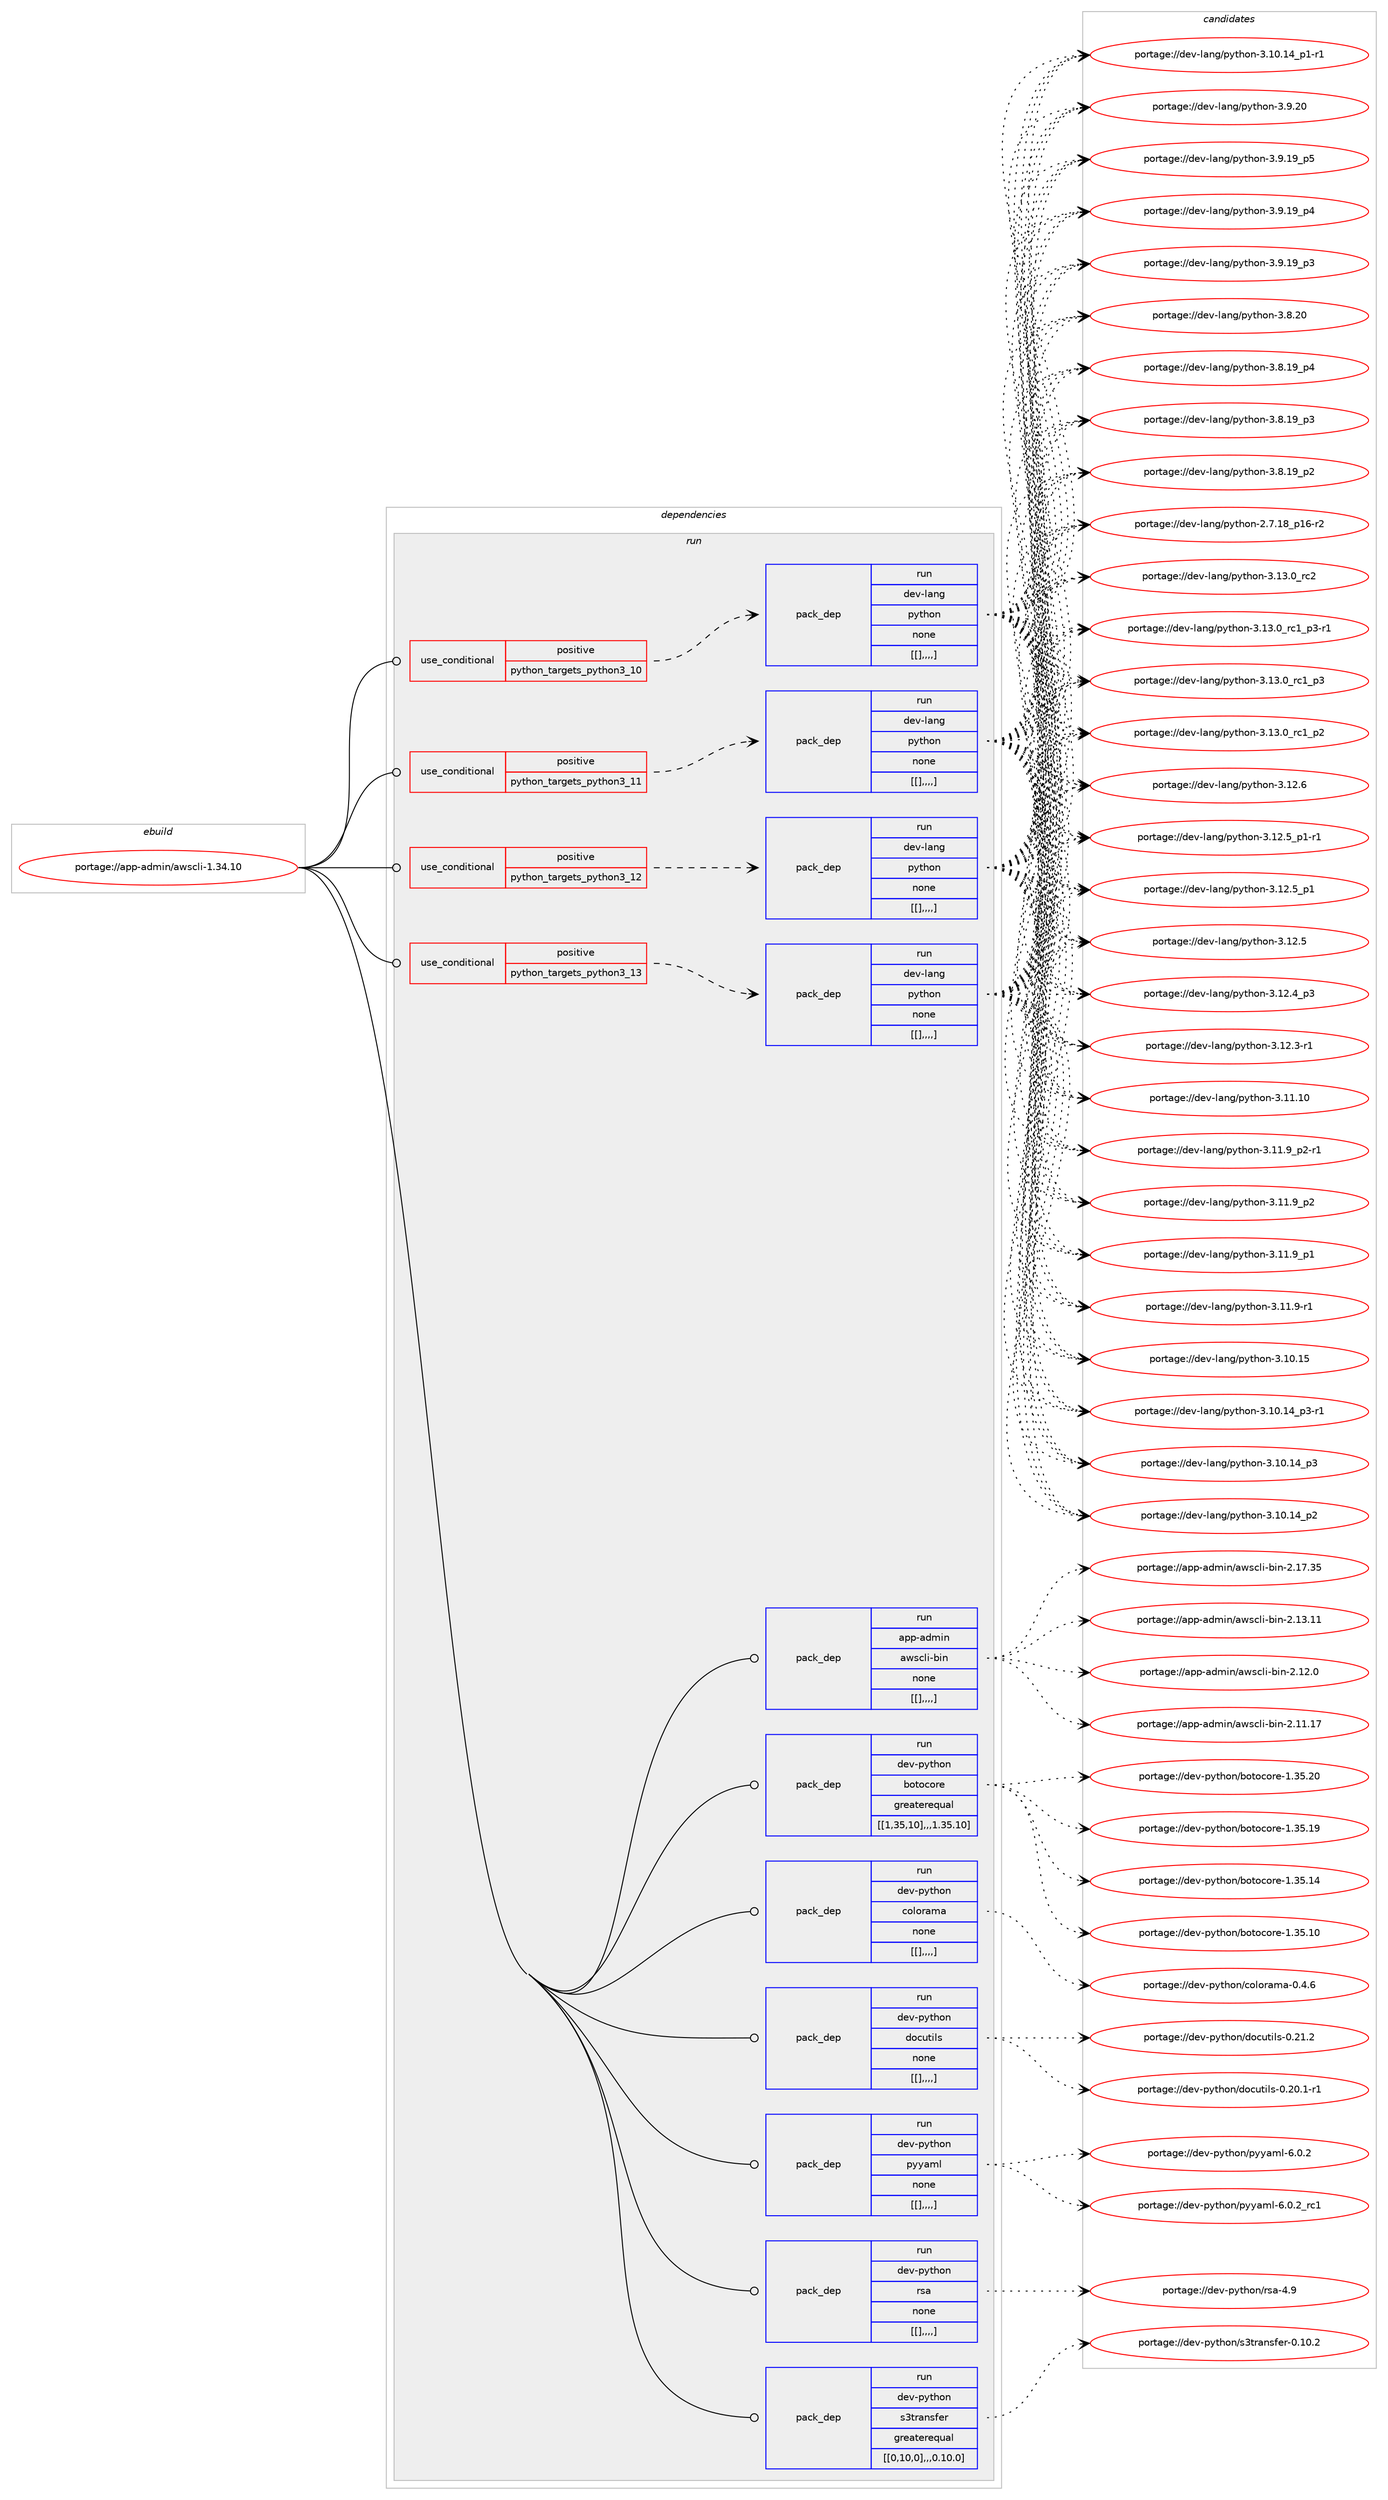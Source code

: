 digraph prolog {

# *************
# Graph options
# *************

newrank=true;
concentrate=true;
compound=true;
graph [rankdir=LR,fontname=Helvetica,fontsize=10,ranksep=1.5];#, ranksep=2.5, nodesep=0.2];
edge  [arrowhead=vee];
node  [fontname=Helvetica,fontsize=10];

# **********
# The ebuild
# **********

subgraph cluster_leftcol {
color=gray;
label=<<i>ebuild</i>>;
id [label="portage://app-admin/awscli-1.34.10", color=red, width=4, href="../app-admin/awscli-1.34.10.svg"];
}

# ****************
# The dependencies
# ****************

subgraph cluster_midcol {
color=gray;
label=<<i>dependencies</i>>;
subgraph cluster_compile {
fillcolor="#eeeeee";
style=filled;
label=<<i>compile</i>>;
}
subgraph cluster_compileandrun {
fillcolor="#eeeeee";
style=filled;
label=<<i>compile and run</i>>;
}
subgraph cluster_run {
fillcolor="#eeeeee";
style=filled;
label=<<i>run</i>>;
subgraph cond360 {
dependency1796 [label=<<TABLE BORDER="0" CELLBORDER="1" CELLSPACING="0" CELLPADDING="4"><TR><TD ROWSPAN="3" CELLPADDING="10">use_conditional</TD></TR><TR><TD>positive</TD></TR><TR><TD>python_targets_python3_10</TD></TR></TABLE>>, shape=none, color=red];
subgraph pack1433 {
dependency1797 [label=<<TABLE BORDER="0" CELLBORDER="1" CELLSPACING="0" CELLPADDING="4" WIDTH="220"><TR><TD ROWSPAN="6" CELLPADDING="30">pack_dep</TD></TR><TR><TD WIDTH="110">run</TD></TR><TR><TD>dev-lang</TD></TR><TR><TD>python</TD></TR><TR><TD>none</TD></TR><TR><TD>[[],,,,]</TD></TR></TABLE>>, shape=none, color=blue];
}
dependency1796:e -> dependency1797:w [weight=20,style="dashed",arrowhead="vee"];
}
id:e -> dependency1796:w [weight=20,style="solid",arrowhead="odot"];
subgraph cond361 {
dependency1798 [label=<<TABLE BORDER="0" CELLBORDER="1" CELLSPACING="0" CELLPADDING="4"><TR><TD ROWSPAN="3" CELLPADDING="10">use_conditional</TD></TR><TR><TD>positive</TD></TR><TR><TD>python_targets_python3_11</TD></TR></TABLE>>, shape=none, color=red];
subgraph pack1434 {
dependency1799 [label=<<TABLE BORDER="0" CELLBORDER="1" CELLSPACING="0" CELLPADDING="4" WIDTH="220"><TR><TD ROWSPAN="6" CELLPADDING="30">pack_dep</TD></TR><TR><TD WIDTH="110">run</TD></TR><TR><TD>dev-lang</TD></TR><TR><TD>python</TD></TR><TR><TD>none</TD></TR><TR><TD>[[],,,,]</TD></TR></TABLE>>, shape=none, color=blue];
}
dependency1798:e -> dependency1799:w [weight=20,style="dashed",arrowhead="vee"];
}
id:e -> dependency1798:w [weight=20,style="solid",arrowhead="odot"];
subgraph cond362 {
dependency1800 [label=<<TABLE BORDER="0" CELLBORDER="1" CELLSPACING="0" CELLPADDING="4"><TR><TD ROWSPAN="3" CELLPADDING="10">use_conditional</TD></TR><TR><TD>positive</TD></TR><TR><TD>python_targets_python3_12</TD></TR></TABLE>>, shape=none, color=red];
subgraph pack1435 {
dependency1801 [label=<<TABLE BORDER="0" CELLBORDER="1" CELLSPACING="0" CELLPADDING="4" WIDTH="220"><TR><TD ROWSPAN="6" CELLPADDING="30">pack_dep</TD></TR><TR><TD WIDTH="110">run</TD></TR><TR><TD>dev-lang</TD></TR><TR><TD>python</TD></TR><TR><TD>none</TD></TR><TR><TD>[[],,,,]</TD></TR></TABLE>>, shape=none, color=blue];
}
dependency1800:e -> dependency1801:w [weight=20,style="dashed",arrowhead="vee"];
}
id:e -> dependency1800:w [weight=20,style="solid",arrowhead="odot"];
subgraph cond363 {
dependency1802 [label=<<TABLE BORDER="0" CELLBORDER="1" CELLSPACING="0" CELLPADDING="4"><TR><TD ROWSPAN="3" CELLPADDING="10">use_conditional</TD></TR><TR><TD>positive</TD></TR><TR><TD>python_targets_python3_13</TD></TR></TABLE>>, shape=none, color=red];
subgraph pack1436 {
dependency1803 [label=<<TABLE BORDER="0" CELLBORDER="1" CELLSPACING="0" CELLPADDING="4" WIDTH="220"><TR><TD ROWSPAN="6" CELLPADDING="30">pack_dep</TD></TR><TR><TD WIDTH="110">run</TD></TR><TR><TD>dev-lang</TD></TR><TR><TD>python</TD></TR><TR><TD>none</TD></TR><TR><TD>[[],,,,]</TD></TR></TABLE>>, shape=none, color=blue];
}
dependency1802:e -> dependency1803:w [weight=20,style="dashed",arrowhead="vee"];
}
id:e -> dependency1802:w [weight=20,style="solid",arrowhead="odot"];
subgraph pack1437 {
dependency1804 [label=<<TABLE BORDER="0" CELLBORDER="1" CELLSPACING="0" CELLPADDING="4" WIDTH="220"><TR><TD ROWSPAN="6" CELLPADDING="30">pack_dep</TD></TR><TR><TD WIDTH="110">run</TD></TR><TR><TD>dev-python</TD></TR><TR><TD>botocore</TD></TR><TR><TD>greaterequal</TD></TR><TR><TD>[[1,35,10],,,1.35.10]</TD></TR></TABLE>>, shape=none, color=blue];
}
id:e -> dependency1804:w [weight=20,style="solid",arrowhead="odot"];
subgraph pack1438 {
dependency1805 [label=<<TABLE BORDER="0" CELLBORDER="1" CELLSPACING="0" CELLPADDING="4" WIDTH="220"><TR><TD ROWSPAN="6" CELLPADDING="30">pack_dep</TD></TR><TR><TD WIDTH="110">run</TD></TR><TR><TD>dev-python</TD></TR><TR><TD>colorama</TD></TR><TR><TD>none</TD></TR><TR><TD>[[],,,,]</TD></TR></TABLE>>, shape=none, color=blue];
}
id:e -> dependency1805:w [weight=20,style="solid",arrowhead="odot"];
subgraph pack1439 {
dependency1806 [label=<<TABLE BORDER="0" CELLBORDER="1" CELLSPACING="0" CELLPADDING="4" WIDTH="220"><TR><TD ROWSPAN="6" CELLPADDING="30">pack_dep</TD></TR><TR><TD WIDTH="110">run</TD></TR><TR><TD>dev-python</TD></TR><TR><TD>docutils</TD></TR><TR><TD>none</TD></TR><TR><TD>[[],,,,]</TD></TR></TABLE>>, shape=none, color=blue];
}
id:e -> dependency1806:w [weight=20,style="solid",arrowhead="odot"];
subgraph pack1440 {
dependency1807 [label=<<TABLE BORDER="0" CELLBORDER="1" CELLSPACING="0" CELLPADDING="4" WIDTH="220"><TR><TD ROWSPAN="6" CELLPADDING="30">pack_dep</TD></TR><TR><TD WIDTH="110">run</TD></TR><TR><TD>dev-python</TD></TR><TR><TD>pyyaml</TD></TR><TR><TD>none</TD></TR><TR><TD>[[],,,,]</TD></TR></TABLE>>, shape=none, color=blue];
}
id:e -> dependency1807:w [weight=20,style="solid",arrowhead="odot"];
subgraph pack1441 {
dependency1808 [label=<<TABLE BORDER="0" CELLBORDER="1" CELLSPACING="0" CELLPADDING="4" WIDTH="220"><TR><TD ROWSPAN="6" CELLPADDING="30">pack_dep</TD></TR><TR><TD WIDTH="110">run</TD></TR><TR><TD>dev-python</TD></TR><TR><TD>rsa</TD></TR><TR><TD>none</TD></TR><TR><TD>[[],,,,]</TD></TR></TABLE>>, shape=none, color=blue];
}
id:e -> dependency1808:w [weight=20,style="solid",arrowhead="odot"];
subgraph pack1442 {
dependency1809 [label=<<TABLE BORDER="0" CELLBORDER="1" CELLSPACING="0" CELLPADDING="4" WIDTH="220"><TR><TD ROWSPAN="6" CELLPADDING="30">pack_dep</TD></TR><TR><TD WIDTH="110">run</TD></TR><TR><TD>dev-python</TD></TR><TR><TD>s3transfer</TD></TR><TR><TD>greaterequal</TD></TR><TR><TD>[[0,10,0],,,0.10.0]</TD></TR></TABLE>>, shape=none, color=blue];
}
id:e -> dependency1809:w [weight=20,style="solid",arrowhead="odot"];
subgraph pack1443 {
dependency1810 [label=<<TABLE BORDER="0" CELLBORDER="1" CELLSPACING="0" CELLPADDING="4" WIDTH="220"><TR><TD ROWSPAN="6" CELLPADDING="30">pack_dep</TD></TR><TR><TD WIDTH="110">run</TD></TR><TR><TD>app-admin</TD></TR><TR><TD>awscli-bin</TD></TR><TR><TD>none</TD></TR><TR><TD>[[],,,,]</TD></TR></TABLE>>, shape=none, color=blue];
}
id:e -> dependency1810:w [weight=20,style="solid",arrowhead="odot"];
}
}

# **************
# The candidates
# **************

subgraph cluster_choices {
rank=same;
color=gray;
label=<<i>candidates</i>>;

subgraph choice1433 {
color=black;
nodesep=1;
choice10010111845108971101034711212111610411111045514649514648951149950 [label="portage://dev-lang/python-3.13.0_rc2", color=red, width=4,href="../dev-lang/python-3.13.0_rc2.svg"];
choice1001011184510897110103471121211161041111104551464951464895114994995112514511449 [label="portage://dev-lang/python-3.13.0_rc1_p3-r1", color=red, width=4,href="../dev-lang/python-3.13.0_rc1_p3-r1.svg"];
choice100101118451089711010347112121116104111110455146495146489511499499511251 [label="portage://dev-lang/python-3.13.0_rc1_p3", color=red, width=4,href="../dev-lang/python-3.13.0_rc1_p3.svg"];
choice100101118451089711010347112121116104111110455146495146489511499499511250 [label="portage://dev-lang/python-3.13.0_rc1_p2", color=red, width=4,href="../dev-lang/python-3.13.0_rc1_p2.svg"];
choice10010111845108971101034711212111610411111045514649504654 [label="portage://dev-lang/python-3.12.6", color=red, width=4,href="../dev-lang/python-3.12.6.svg"];
choice1001011184510897110103471121211161041111104551464950465395112494511449 [label="portage://dev-lang/python-3.12.5_p1-r1", color=red, width=4,href="../dev-lang/python-3.12.5_p1-r1.svg"];
choice100101118451089711010347112121116104111110455146495046539511249 [label="portage://dev-lang/python-3.12.5_p1", color=red, width=4,href="../dev-lang/python-3.12.5_p1.svg"];
choice10010111845108971101034711212111610411111045514649504653 [label="portage://dev-lang/python-3.12.5", color=red, width=4,href="../dev-lang/python-3.12.5.svg"];
choice100101118451089711010347112121116104111110455146495046529511251 [label="portage://dev-lang/python-3.12.4_p3", color=red, width=4,href="../dev-lang/python-3.12.4_p3.svg"];
choice100101118451089711010347112121116104111110455146495046514511449 [label="portage://dev-lang/python-3.12.3-r1", color=red, width=4,href="../dev-lang/python-3.12.3-r1.svg"];
choice1001011184510897110103471121211161041111104551464949464948 [label="portage://dev-lang/python-3.11.10", color=red, width=4,href="../dev-lang/python-3.11.10.svg"];
choice1001011184510897110103471121211161041111104551464949465795112504511449 [label="portage://dev-lang/python-3.11.9_p2-r1", color=red, width=4,href="../dev-lang/python-3.11.9_p2-r1.svg"];
choice100101118451089711010347112121116104111110455146494946579511250 [label="portage://dev-lang/python-3.11.9_p2", color=red, width=4,href="../dev-lang/python-3.11.9_p2.svg"];
choice100101118451089711010347112121116104111110455146494946579511249 [label="portage://dev-lang/python-3.11.9_p1", color=red, width=4,href="../dev-lang/python-3.11.9_p1.svg"];
choice100101118451089711010347112121116104111110455146494946574511449 [label="portage://dev-lang/python-3.11.9-r1", color=red, width=4,href="../dev-lang/python-3.11.9-r1.svg"];
choice1001011184510897110103471121211161041111104551464948464953 [label="portage://dev-lang/python-3.10.15", color=red, width=4,href="../dev-lang/python-3.10.15.svg"];
choice100101118451089711010347112121116104111110455146494846495295112514511449 [label="portage://dev-lang/python-3.10.14_p3-r1", color=red, width=4,href="../dev-lang/python-3.10.14_p3-r1.svg"];
choice10010111845108971101034711212111610411111045514649484649529511251 [label="portage://dev-lang/python-3.10.14_p3", color=red, width=4,href="../dev-lang/python-3.10.14_p3.svg"];
choice10010111845108971101034711212111610411111045514649484649529511250 [label="portage://dev-lang/python-3.10.14_p2", color=red, width=4,href="../dev-lang/python-3.10.14_p2.svg"];
choice100101118451089711010347112121116104111110455146494846495295112494511449 [label="portage://dev-lang/python-3.10.14_p1-r1", color=red, width=4,href="../dev-lang/python-3.10.14_p1-r1.svg"];
choice10010111845108971101034711212111610411111045514657465048 [label="portage://dev-lang/python-3.9.20", color=red, width=4,href="../dev-lang/python-3.9.20.svg"];
choice100101118451089711010347112121116104111110455146574649579511253 [label="portage://dev-lang/python-3.9.19_p5", color=red, width=4,href="../dev-lang/python-3.9.19_p5.svg"];
choice100101118451089711010347112121116104111110455146574649579511252 [label="portage://dev-lang/python-3.9.19_p4", color=red, width=4,href="../dev-lang/python-3.9.19_p4.svg"];
choice100101118451089711010347112121116104111110455146574649579511251 [label="portage://dev-lang/python-3.9.19_p3", color=red, width=4,href="../dev-lang/python-3.9.19_p3.svg"];
choice10010111845108971101034711212111610411111045514656465048 [label="portage://dev-lang/python-3.8.20", color=red, width=4,href="../dev-lang/python-3.8.20.svg"];
choice100101118451089711010347112121116104111110455146564649579511252 [label="portage://dev-lang/python-3.8.19_p4", color=red, width=4,href="../dev-lang/python-3.8.19_p4.svg"];
choice100101118451089711010347112121116104111110455146564649579511251 [label="portage://dev-lang/python-3.8.19_p3", color=red, width=4,href="../dev-lang/python-3.8.19_p3.svg"];
choice100101118451089711010347112121116104111110455146564649579511250 [label="portage://dev-lang/python-3.8.19_p2", color=red, width=4,href="../dev-lang/python-3.8.19_p2.svg"];
choice100101118451089711010347112121116104111110455046554649569511249544511450 [label="portage://dev-lang/python-2.7.18_p16-r2", color=red, width=4,href="../dev-lang/python-2.7.18_p16-r2.svg"];
dependency1797:e -> choice10010111845108971101034711212111610411111045514649514648951149950:w [style=dotted,weight="100"];
dependency1797:e -> choice1001011184510897110103471121211161041111104551464951464895114994995112514511449:w [style=dotted,weight="100"];
dependency1797:e -> choice100101118451089711010347112121116104111110455146495146489511499499511251:w [style=dotted,weight="100"];
dependency1797:e -> choice100101118451089711010347112121116104111110455146495146489511499499511250:w [style=dotted,weight="100"];
dependency1797:e -> choice10010111845108971101034711212111610411111045514649504654:w [style=dotted,weight="100"];
dependency1797:e -> choice1001011184510897110103471121211161041111104551464950465395112494511449:w [style=dotted,weight="100"];
dependency1797:e -> choice100101118451089711010347112121116104111110455146495046539511249:w [style=dotted,weight="100"];
dependency1797:e -> choice10010111845108971101034711212111610411111045514649504653:w [style=dotted,weight="100"];
dependency1797:e -> choice100101118451089711010347112121116104111110455146495046529511251:w [style=dotted,weight="100"];
dependency1797:e -> choice100101118451089711010347112121116104111110455146495046514511449:w [style=dotted,weight="100"];
dependency1797:e -> choice1001011184510897110103471121211161041111104551464949464948:w [style=dotted,weight="100"];
dependency1797:e -> choice1001011184510897110103471121211161041111104551464949465795112504511449:w [style=dotted,weight="100"];
dependency1797:e -> choice100101118451089711010347112121116104111110455146494946579511250:w [style=dotted,weight="100"];
dependency1797:e -> choice100101118451089711010347112121116104111110455146494946579511249:w [style=dotted,weight="100"];
dependency1797:e -> choice100101118451089711010347112121116104111110455146494946574511449:w [style=dotted,weight="100"];
dependency1797:e -> choice1001011184510897110103471121211161041111104551464948464953:w [style=dotted,weight="100"];
dependency1797:e -> choice100101118451089711010347112121116104111110455146494846495295112514511449:w [style=dotted,weight="100"];
dependency1797:e -> choice10010111845108971101034711212111610411111045514649484649529511251:w [style=dotted,weight="100"];
dependency1797:e -> choice10010111845108971101034711212111610411111045514649484649529511250:w [style=dotted,weight="100"];
dependency1797:e -> choice100101118451089711010347112121116104111110455146494846495295112494511449:w [style=dotted,weight="100"];
dependency1797:e -> choice10010111845108971101034711212111610411111045514657465048:w [style=dotted,weight="100"];
dependency1797:e -> choice100101118451089711010347112121116104111110455146574649579511253:w [style=dotted,weight="100"];
dependency1797:e -> choice100101118451089711010347112121116104111110455146574649579511252:w [style=dotted,weight="100"];
dependency1797:e -> choice100101118451089711010347112121116104111110455146574649579511251:w [style=dotted,weight="100"];
dependency1797:e -> choice10010111845108971101034711212111610411111045514656465048:w [style=dotted,weight="100"];
dependency1797:e -> choice100101118451089711010347112121116104111110455146564649579511252:w [style=dotted,weight="100"];
dependency1797:e -> choice100101118451089711010347112121116104111110455146564649579511251:w [style=dotted,weight="100"];
dependency1797:e -> choice100101118451089711010347112121116104111110455146564649579511250:w [style=dotted,weight="100"];
dependency1797:e -> choice100101118451089711010347112121116104111110455046554649569511249544511450:w [style=dotted,weight="100"];
}
subgraph choice1434 {
color=black;
nodesep=1;
choice10010111845108971101034711212111610411111045514649514648951149950 [label="portage://dev-lang/python-3.13.0_rc2", color=red, width=4,href="../dev-lang/python-3.13.0_rc2.svg"];
choice1001011184510897110103471121211161041111104551464951464895114994995112514511449 [label="portage://dev-lang/python-3.13.0_rc1_p3-r1", color=red, width=4,href="../dev-lang/python-3.13.0_rc1_p3-r1.svg"];
choice100101118451089711010347112121116104111110455146495146489511499499511251 [label="portage://dev-lang/python-3.13.0_rc1_p3", color=red, width=4,href="../dev-lang/python-3.13.0_rc1_p3.svg"];
choice100101118451089711010347112121116104111110455146495146489511499499511250 [label="portage://dev-lang/python-3.13.0_rc1_p2", color=red, width=4,href="../dev-lang/python-3.13.0_rc1_p2.svg"];
choice10010111845108971101034711212111610411111045514649504654 [label="portage://dev-lang/python-3.12.6", color=red, width=4,href="../dev-lang/python-3.12.6.svg"];
choice1001011184510897110103471121211161041111104551464950465395112494511449 [label="portage://dev-lang/python-3.12.5_p1-r1", color=red, width=4,href="../dev-lang/python-3.12.5_p1-r1.svg"];
choice100101118451089711010347112121116104111110455146495046539511249 [label="portage://dev-lang/python-3.12.5_p1", color=red, width=4,href="../dev-lang/python-3.12.5_p1.svg"];
choice10010111845108971101034711212111610411111045514649504653 [label="portage://dev-lang/python-3.12.5", color=red, width=4,href="../dev-lang/python-3.12.5.svg"];
choice100101118451089711010347112121116104111110455146495046529511251 [label="portage://dev-lang/python-3.12.4_p3", color=red, width=4,href="../dev-lang/python-3.12.4_p3.svg"];
choice100101118451089711010347112121116104111110455146495046514511449 [label="portage://dev-lang/python-3.12.3-r1", color=red, width=4,href="../dev-lang/python-3.12.3-r1.svg"];
choice1001011184510897110103471121211161041111104551464949464948 [label="portage://dev-lang/python-3.11.10", color=red, width=4,href="../dev-lang/python-3.11.10.svg"];
choice1001011184510897110103471121211161041111104551464949465795112504511449 [label="portage://dev-lang/python-3.11.9_p2-r1", color=red, width=4,href="../dev-lang/python-3.11.9_p2-r1.svg"];
choice100101118451089711010347112121116104111110455146494946579511250 [label="portage://dev-lang/python-3.11.9_p2", color=red, width=4,href="../dev-lang/python-3.11.9_p2.svg"];
choice100101118451089711010347112121116104111110455146494946579511249 [label="portage://dev-lang/python-3.11.9_p1", color=red, width=4,href="../dev-lang/python-3.11.9_p1.svg"];
choice100101118451089711010347112121116104111110455146494946574511449 [label="portage://dev-lang/python-3.11.9-r1", color=red, width=4,href="../dev-lang/python-3.11.9-r1.svg"];
choice1001011184510897110103471121211161041111104551464948464953 [label="portage://dev-lang/python-3.10.15", color=red, width=4,href="../dev-lang/python-3.10.15.svg"];
choice100101118451089711010347112121116104111110455146494846495295112514511449 [label="portage://dev-lang/python-3.10.14_p3-r1", color=red, width=4,href="../dev-lang/python-3.10.14_p3-r1.svg"];
choice10010111845108971101034711212111610411111045514649484649529511251 [label="portage://dev-lang/python-3.10.14_p3", color=red, width=4,href="../dev-lang/python-3.10.14_p3.svg"];
choice10010111845108971101034711212111610411111045514649484649529511250 [label="portage://dev-lang/python-3.10.14_p2", color=red, width=4,href="../dev-lang/python-3.10.14_p2.svg"];
choice100101118451089711010347112121116104111110455146494846495295112494511449 [label="portage://dev-lang/python-3.10.14_p1-r1", color=red, width=4,href="../dev-lang/python-3.10.14_p1-r1.svg"];
choice10010111845108971101034711212111610411111045514657465048 [label="portage://dev-lang/python-3.9.20", color=red, width=4,href="../dev-lang/python-3.9.20.svg"];
choice100101118451089711010347112121116104111110455146574649579511253 [label="portage://dev-lang/python-3.9.19_p5", color=red, width=4,href="../dev-lang/python-3.9.19_p5.svg"];
choice100101118451089711010347112121116104111110455146574649579511252 [label="portage://dev-lang/python-3.9.19_p4", color=red, width=4,href="../dev-lang/python-3.9.19_p4.svg"];
choice100101118451089711010347112121116104111110455146574649579511251 [label="portage://dev-lang/python-3.9.19_p3", color=red, width=4,href="../dev-lang/python-3.9.19_p3.svg"];
choice10010111845108971101034711212111610411111045514656465048 [label="portage://dev-lang/python-3.8.20", color=red, width=4,href="../dev-lang/python-3.8.20.svg"];
choice100101118451089711010347112121116104111110455146564649579511252 [label="portage://dev-lang/python-3.8.19_p4", color=red, width=4,href="../dev-lang/python-3.8.19_p4.svg"];
choice100101118451089711010347112121116104111110455146564649579511251 [label="portage://dev-lang/python-3.8.19_p3", color=red, width=4,href="../dev-lang/python-3.8.19_p3.svg"];
choice100101118451089711010347112121116104111110455146564649579511250 [label="portage://dev-lang/python-3.8.19_p2", color=red, width=4,href="../dev-lang/python-3.8.19_p2.svg"];
choice100101118451089711010347112121116104111110455046554649569511249544511450 [label="portage://dev-lang/python-2.7.18_p16-r2", color=red, width=4,href="../dev-lang/python-2.7.18_p16-r2.svg"];
dependency1799:e -> choice10010111845108971101034711212111610411111045514649514648951149950:w [style=dotted,weight="100"];
dependency1799:e -> choice1001011184510897110103471121211161041111104551464951464895114994995112514511449:w [style=dotted,weight="100"];
dependency1799:e -> choice100101118451089711010347112121116104111110455146495146489511499499511251:w [style=dotted,weight="100"];
dependency1799:e -> choice100101118451089711010347112121116104111110455146495146489511499499511250:w [style=dotted,weight="100"];
dependency1799:e -> choice10010111845108971101034711212111610411111045514649504654:w [style=dotted,weight="100"];
dependency1799:e -> choice1001011184510897110103471121211161041111104551464950465395112494511449:w [style=dotted,weight="100"];
dependency1799:e -> choice100101118451089711010347112121116104111110455146495046539511249:w [style=dotted,weight="100"];
dependency1799:e -> choice10010111845108971101034711212111610411111045514649504653:w [style=dotted,weight="100"];
dependency1799:e -> choice100101118451089711010347112121116104111110455146495046529511251:w [style=dotted,weight="100"];
dependency1799:e -> choice100101118451089711010347112121116104111110455146495046514511449:w [style=dotted,weight="100"];
dependency1799:e -> choice1001011184510897110103471121211161041111104551464949464948:w [style=dotted,weight="100"];
dependency1799:e -> choice1001011184510897110103471121211161041111104551464949465795112504511449:w [style=dotted,weight="100"];
dependency1799:e -> choice100101118451089711010347112121116104111110455146494946579511250:w [style=dotted,weight="100"];
dependency1799:e -> choice100101118451089711010347112121116104111110455146494946579511249:w [style=dotted,weight="100"];
dependency1799:e -> choice100101118451089711010347112121116104111110455146494946574511449:w [style=dotted,weight="100"];
dependency1799:e -> choice1001011184510897110103471121211161041111104551464948464953:w [style=dotted,weight="100"];
dependency1799:e -> choice100101118451089711010347112121116104111110455146494846495295112514511449:w [style=dotted,weight="100"];
dependency1799:e -> choice10010111845108971101034711212111610411111045514649484649529511251:w [style=dotted,weight="100"];
dependency1799:e -> choice10010111845108971101034711212111610411111045514649484649529511250:w [style=dotted,weight="100"];
dependency1799:e -> choice100101118451089711010347112121116104111110455146494846495295112494511449:w [style=dotted,weight="100"];
dependency1799:e -> choice10010111845108971101034711212111610411111045514657465048:w [style=dotted,weight="100"];
dependency1799:e -> choice100101118451089711010347112121116104111110455146574649579511253:w [style=dotted,weight="100"];
dependency1799:e -> choice100101118451089711010347112121116104111110455146574649579511252:w [style=dotted,weight="100"];
dependency1799:e -> choice100101118451089711010347112121116104111110455146574649579511251:w [style=dotted,weight="100"];
dependency1799:e -> choice10010111845108971101034711212111610411111045514656465048:w [style=dotted,weight="100"];
dependency1799:e -> choice100101118451089711010347112121116104111110455146564649579511252:w [style=dotted,weight="100"];
dependency1799:e -> choice100101118451089711010347112121116104111110455146564649579511251:w [style=dotted,weight="100"];
dependency1799:e -> choice100101118451089711010347112121116104111110455146564649579511250:w [style=dotted,weight="100"];
dependency1799:e -> choice100101118451089711010347112121116104111110455046554649569511249544511450:w [style=dotted,weight="100"];
}
subgraph choice1435 {
color=black;
nodesep=1;
choice10010111845108971101034711212111610411111045514649514648951149950 [label="portage://dev-lang/python-3.13.0_rc2", color=red, width=4,href="../dev-lang/python-3.13.0_rc2.svg"];
choice1001011184510897110103471121211161041111104551464951464895114994995112514511449 [label="portage://dev-lang/python-3.13.0_rc1_p3-r1", color=red, width=4,href="../dev-lang/python-3.13.0_rc1_p3-r1.svg"];
choice100101118451089711010347112121116104111110455146495146489511499499511251 [label="portage://dev-lang/python-3.13.0_rc1_p3", color=red, width=4,href="../dev-lang/python-3.13.0_rc1_p3.svg"];
choice100101118451089711010347112121116104111110455146495146489511499499511250 [label="portage://dev-lang/python-3.13.0_rc1_p2", color=red, width=4,href="../dev-lang/python-3.13.0_rc1_p2.svg"];
choice10010111845108971101034711212111610411111045514649504654 [label="portage://dev-lang/python-3.12.6", color=red, width=4,href="../dev-lang/python-3.12.6.svg"];
choice1001011184510897110103471121211161041111104551464950465395112494511449 [label="portage://dev-lang/python-3.12.5_p1-r1", color=red, width=4,href="../dev-lang/python-3.12.5_p1-r1.svg"];
choice100101118451089711010347112121116104111110455146495046539511249 [label="portage://dev-lang/python-3.12.5_p1", color=red, width=4,href="../dev-lang/python-3.12.5_p1.svg"];
choice10010111845108971101034711212111610411111045514649504653 [label="portage://dev-lang/python-3.12.5", color=red, width=4,href="../dev-lang/python-3.12.5.svg"];
choice100101118451089711010347112121116104111110455146495046529511251 [label="portage://dev-lang/python-3.12.4_p3", color=red, width=4,href="../dev-lang/python-3.12.4_p3.svg"];
choice100101118451089711010347112121116104111110455146495046514511449 [label="portage://dev-lang/python-3.12.3-r1", color=red, width=4,href="../dev-lang/python-3.12.3-r1.svg"];
choice1001011184510897110103471121211161041111104551464949464948 [label="portage://dev-lang/python-3.11.10", color=red, width=4,href="../dev-lang/python-3.11.10.svg"];
choice1001011184510897110103471121211161041111104551464949465795112504511449 [label="portage://dev-lang/python-3.11.9_p2-r1", color=red, width=4,href="../dev-lang/python-3.11.9_p2-r1.svg"];
choice100101118451089711010347112121116104111110455146494946579511250 [label="portage://dev-lang/python-3.11.9_p2", color=red, width=4,href="../dev-lang/python-3.11.9_p2.svg"];
choice100101118451089711010347112121116104111110455146494946579511249 [label="portage://dev-lang/python-3.11.9_p1", color=red, width=4,href="../dev-lang/python-3.11.9_p1.svg"];
choice100101118451089711010347112121116104111110455146494946574511449 [label="portage://dev-lang/python-3.11.9-r1", color=red, width=4,href="../dev-lang/python-3.11.9-r1.svg"];
choice1001011184510897110103471121211161041111104551464948464953 [label="portage://dev-lang/python-3.10.15", color=red, width=4,href="../dev-lang/python-3.10.15.svg"];
choice100101118451089711010347112121116104111110455146494846495295112514511449 [label="portage://dev-lang/python-3.10.14_p3-r1", color=red, width=4,href="../dev-lang/python-3.10.14_p3-r1.svg"];
choice10010111845108971101034711212111610411111045514649484649529511251 [label="portage://dev-lang/python-3.10.14_p3", color=red, width=4,href="../dev-lang/python-3.10.14_p3.svg"];
choice10010111845108971101034711212111610411111045514649484649529511250 [label="portage://dev-lang/python-3.10.14_p2", color=red, width=4,href="../dev-lang/python-3.10.14_p2.svg"];
choice100101118451089711010347112121116104111110455146494846495295112494511449 [label="portage://dev-lang/python-3.10.14_p1-r1", color=red, width=4,href="../dev-lang/python-3.10.14_p1-r1.svg"];
choice10010111845108971101034711212111610411111045514657465048 [label="portage://dev-lang/python-3.9.20", color=red, width=4,href="../dev-lang/python-3.9.20.svg"];
choice100101118451089711010347112121116104111110455146574649579511253 [label="portage://dev-lang/python-3.9.19_p5", color=red, width=4,href="../dev-lang/python-3.9.19_p5.svg"];
choice100101118451089711010347112121116104111110455146574649579511252 [label="portage://dev-lang/python-3.9.19_p4", color=red, width=4,href="../dev-lang/python-3.9.19_p4.svg"];
choice100101118451089711010347112121116104111110455146574649579511251 [label="portage://dev-lang/python-3.9.19_p3", color=red, width=4,href="../dev-lang/python-3.9.19_p3.svg"];
choice10010111845108971101034711212111610411111045514656465048 [label="portage://dev-lang/python-3.8.20", color=red, width=4,href="../dev-lang/python-3.8.20.svg"];
choice100101118451089711010347112121116104111110455146564649579511252 [label="portage://dev-lang/python-3.8.19_p4", color=red, width=4,href="../dev-lang/python-3.8.19_p4.svg"];
choice100101118451089711010347112121116104111110455146564649579511251 [label="portage://dev-lang/python-3.8.19_p3", color=red, width=4,href="../dev-lang/python-3.8.19_p3.svg"];
choice100101118451089711010347112121116104111110455146564649579511250 [label="portage://dev-lang/python-3.8.19_p2", color=red, width=4,href="../dev-lang/python-3.8.19_p2.svg"];
choice100101118451089711010347112121116104111110455046554649569511249544511450 [label="portage://dev-lang/python-2.7.18_p16-r2", color=red, width=4,href="../dev-lang/python-2.7.18_p16-r2.svg"];
dependency1801:e -> choice10010111845108971101034711212111610411111045514649514648951149950:w [style=dotted,weight="100"];
dependency1801:e -> choice1001011184510897110103471121211161041111104551464951464895114994995112514511449:w [style=dotted,weight="100"];
dependency1801:e -> choice100101118451089711010347112121116104111110455146495146489511499499511251:w [style=dotted,weight="100"];
dependency1801:e -> choice100101118451089711010347112121116104111110455146495146489511499499511250:w [style=dotted,weight="100"];
dependency1801:e -> choice10010111845108971101034711212111610411111045514649504654:w [style=dotted,weight="100"];
dependency1801:e -> choice1001011184510897110103471121211161041111104551464950465395112494511449:w [style=dotted,weight="100"];
dependency1801:e -> choice100101118451089711010347112121116104111110455146495046539511249:w [style=dotted,weight="100"];
dependency1801:e -> choice10010111845108971101034711212111610411111045514649504653:w [style=dotted,weight="100"];
dependency1801:e -> choice100101118451089711010347112121116104111110455146495046529511251:w [style=dotted,weight="100"];
dependency1801:e -> choice100101118451089711010347112121116104111110455146495046514511449:w [style=dotted,weight="100"];
dependency1801:e -> choice1001011184510897110103471121211161041111104551464949464948:w [style=dotted,weight="100"];
dependency1801:e -> choice1001011184510897110103471121211161041111104551464949465795112504511449:w [style=dotted,weight="100"];
dependency1801:e -> choice100101118451089711010347112121116104111110455146494946579511250:w [style=dotted,weight="100"];
dependency1801:e -> choice100101118451089711010347112121116104111110455146494946579511249:w [style=dotted,weight="100"];
dependency1801:e -> choice100101118451089711010347112121116104111110455146494946574511449:w [style=dotted,weight="100"];
dependency1801:e -> choice1001011184510897110103471121211161041111104551464948464953:w [style=dotted,weight="100"];
dependency1801:e -> choice100101118451089711010347112121116104111110455146494846495295112514511449:w [style=dotted,weight="100"];
dependency1801:e -> choice10010111845108971101034711212111610411111045514649484649529511251:w [style=dotted,weight="100"];
dependency1801:e -> choice10010111845108971101034711212111610411111045514649484649529511250:w [style=dotted,weight="100"];
dependency1801:e -> choice100101118451089711010347112121116104111110455146494846495295112494511449:w [style=dotted,weight="100"];
dependency1801:e -> choice10010111845108971101034711212111610411111045514657465048:w [style=dotted,weight="100"];
dependency1801:e -> choice100101118451089711010347112121116104111110455146574649579511253:w [style=dotted,weight="100"];
dependency1801:e -> choice100101118451089711010347112121116104111110455146574649579511252:w [style=dotted,weight="100"];
dependency1801:e -> choice100101118451089711010347112121116104111110455146574649579511251:w [style=dotted,weight="100"];
dependency1801:e -> choice10010111845108971101034711212111610411111045514656465048:w [style=dotted,weight="100"];
dependency1801:e -> choice100101118451089711010347112121116104111110455146564649579511252:w [style=dotted,weight="100"];
dependency1801:e -> choice100101118451089711010347112121116104111110455146564649579511251:w [style=dotted,weight="100"];
dependency1801:e -> choice100101118451089711010347112121116104111110455146564649579511250:w [style=dotted,weight="100"];
dependency1801:e -> choice100101118451089711010347112121116104111110455046554649569511249544511450:w [style=dotted,weight="100"];
}
subgraph choice1436 {
color=black;
nodesep=1;
choice10010111845108971101034711212111610411111045514649514648951149950 [label="portage://dev-lang/python-3.13.0_rc2", color=red, width=4,href="../dev-lang/python-3.13.0_rc2.svg"];
choice1001011184510897110103471121211161041111104551464951464895114994995112514511449 [label="portage://dev-lang/python-3.13.0_rc1_p3-r1", color=red, width=4,href="../dev-lang/python-3.13.0_rc1_p3-r1.svg"];
choice100101118451089711010347112121116104111110455146495146489511499499511251 [label="portage://dev-lang/python-3.13.0_rc1_p3", color=red, width=4,href="../dev-lang/python-3.13.0_rc1_p3.svg"];
choice100101118451089711010347112121116104111110455146495146489511499499511250 [label="portage://dev-lang/python-3.13.0_rc1_p2", color=red, width=4,href="../dev-lang/python-3.13.0_rc1_p2.svg"];
choice10010111845108971101034711212111610411111045514649504654 [label="portage://dev-lang/python-3.12.6", color=red, width=4,href="../dev-lang/python-3.12.6.svg"];
choice1001011184510897110103471121211161041111104551464950465395112494511449 [label="portage://dev-lang/python-3.12.5_p1-r1", color=red, width=4,href="../dev-lang/python-3.12.5_p1-r1.svg"];
choice100101118451089711010347112121116104111110455146495046539511249 [label="portage://dev-lang/python-3.12.5_p1", color=red, width=4,href="../dev-lang/python-3.12.5_p1.svg"];
choice10010111845108971101034711212111610411111045514649504653 [label="portage://dev-lang/python-3.12.5", color=red, width=4,href="../dev-lang/python-3.12.5.svg"];
choice100101118451089711010347112121116104111110455146495046529511251 [label="portage://dev-lang/python-3.12.4_p3", color=red, width=4,href="../dev-lang/python-3.12.4_p3.svg"];
choice100101118451089711010347112121116104111110455146495046514511449 [label="portage://dev-lang/python-3.12.3-r1", color=red, width=4,href="../dev-lang/python-3.12.3-r1.svg"];
choice1001011184510897110103471121211161041111104551464949464948 [label="portage://dev-lang/python-3.11.10", color=red, width=4,href="../dev-lang/python-3.11.10.svg"];
choice1001011184510897110103471121211161041111104551464949465795112504511449 [label="portage://dev-lang/python-3.11.9_p2-r1", color=red, width=4,href="../dev-lang/python-3.11.9_p2-r1.svg"];
choice100101118451089711010347112121116104111110455146494946579511250 [label="portage://dev-lang/python-3.11.9_p2", color=red, width=4,href="../dev-lang/python-3.11.9_p2.svg"];
choice100101118451089711010347112121116104111110455146494946579511249 [label="portage://dev-lang/python-3.11.9_p1", color=red, width=4,href="../dev-lang/python-3.11.9_p1.svg"];
choice100101118451089711010347112121116104111110455146494946574511449 [label="portage://dev-lang/python-3.11.9-r1", color=red, width=4,href="../dev-lang/python-3.11.9-r1.svg"];
choice1001011184510897110103471121211161041111104551464948464953 [label="portage://dev-lang/python-3.10.15", color=red, width=4,href="../dev-lang/python-3.10.15.svg"];
choice100101118451089711010347112121116104111110455146494846495295112514511449 [label="portage://dev-lang/python-3.10.14_p3-r1", color=red, width=4,href="../dev-lang/python-3.10.14_p3-r1.svg"];
choice10010111845108971101034711212111610411111045514649484649529511251 [label="portage://dev-lang/python-3.10.14_p3", color=red, width=4,href="../dev-lang/python-3.10.14_p3.svg"];
choice10010111845108971101034711212111610411111045514649484649529511250 [label="portage://dev-lang/python-3.10.14_p2", color=red, width=4,href="../dev-lang/python-3.10.14_p2.svg"];
choice100101118451089711010347112121116104111110455146494846495295112494511449 [label="portage://dev-lang/python-3.10.14_p1-r1", color=red, width=4,href="../dev-lang/python-3.10.14_p1-r1.svg"];
choice10010111845108971101034711212111610411111045514657465048 [label="portage://dev-lang/python-3.9.20", color=red, width=4,href="../dev-lang/python-3.9.20.svg"];
choice100101118451089711010347112121116104111110455146574649579511253 [label="portage://dev-lang/python-3.9.19_p5", color=red, width=4,href="../dev-lang/python-3.9.19_p5.svg"];
choice100101118451089711010347112121116104111110455146574649579511252 [label="portage://dev-lang/python-3.9.19_p4", color=red, width=4,href="../dev-lang/python-3.9.19_p4.svg"];
choice100101118451089711010347112121116104111110455146574649579511251 [label="portage://dev-lang/python-3.9.19_p3", color=red, width=4,href="../dev-lang/python-3.9.19_p3.svg"];
choice10010111845108971101034711212111610411111045514656465048 [label="portage://dev-lang/python-3.8.20", color=red, width=4,href="../dev-lang/python-3.8.20.svg"];
choice100101118451089711010347112121116104111110455146564649579511252 [label="portage://dev-lang/python-3.8.19_p4", color=red, width=4,href="../dev-lang/python-3.8.19_p4.svg"];
choice100101118451089711010347112121116104111110455146564649579511251 [label="portage://dev-lang/python-3.8.19_p3", color=red, width=4,href="../dev-lang/python-3.8.19_p3.svg"];
choice100101118451089711010347112121116104111110455146564649579511250 [label="portage://dev-lang/python-3.8.19_p2", color=red, width=4,href="../dev-lang/python-3.8.19_p2.svg"];
choice100101118451089711010347112121116104111110455046554649569511249544511450 [label="portage://dev-lang/python-2.7.18_p16-r2", color=red, width=4,href="../dev-lang/python-2.7.18_p16-r2.svg"];
dependency1803:e -> choice10010111845108971101034711212111610411111045514649514648951149950:w [style=dotted,weight="100"];
dependency1803:e -> choice1001011184510897110103471121211161041111104551464951464895114994995112514511449:w [style=dotted,weight="100"];
dependency1803:e -> choice100101118451089711010347112121116104111110455146495146489511499499511251:w [style=dotted,weight="100"];
dependency1803:e -> choice100101118451089711010347112121116104111110455146495146489511499499511250:w [style=dotted,weight="100"];
dependency1803:e -> choice10010111845108971101034711212111610411111045514649504654:w [style=dotted,weight="100"];
dependency1803:e -> choice1001011184510897110103471121211161041111104551464950465395112494511449:w [style=dotted,weight="100"];
dependency1803:e -> choice100101118451089711010347112121116104111110455146495046539511249:w [style=dotted,weight="100"];
dependency1803:e -> choice10010111845108971101034711212111610411111045514649504653:w [style=dotted,weight="100"];
dependency1803:e -> choice100101118451089711010347112121116104111110455146495046529511251:w [style=dotted,weight="100"];
dependency1803:e -> choice100101118451089711010347112121116104111110455146495046514511449:w [style=dotted,weight="100"];
dependency1803:e -> choice1001011184510897110103471121211161041111104551464949464948:w [style=dotted,weight="100"];
dependency1803:e -> choice1001011184510897110103471121211161041111104551464949465795112504511449:w [style=dotted,weight="100"];
dependency1803:e -> choice100101118451089711010347112121116104111110455146494946579511250:w [style=dotted,weight="100"];
dependency1803:e -> choice100101118451089711010347112121116104111110455146494946579511249:w [style=dotted,weight="100"];
dependency1803:e -> choice100101118451089711010347112121116104111110455146494946574511449:w [style=dotted,weight="100"];
dependency1803:e -> choice1001011184510897110103471121211161041111104551464948464953:w [style=dotted,weight="100"];
dependency1803:e -> choice100101118451089711010347112121116104111110455146494846495295112514511449:w [style=dotted,weight="100"];
dependency1803:e -> choice10010111845108971101034711212111610411111045514649484649529511251:w [style=dotted,weight="100"];
dependency1803:e -> choice10010111845108971101034711212111610411111045514649484649529511250:w [style=dotted,weight="100"];
dependency1803:e -> choice100101118451089711010347112121116104111110455146494846495295112494511449:w [style=dotted,weight="100"];
dependency1803:e -> choice10010111845108971101034711212111610411111045514657465048:w [style=dotted,weight="100"];
dependency1803:e -> choice100101118451089711010347112121116104111110455146574649579511253:w [style=dotted,weight="100"];
dependency1803:e -> choice100101118451089711010347112121116104111110455146574649579511252:w [style=dotted,weight="100"];
dependency1803:e -> choice100101118451089711010347112121116104111110455146574649579511251:w [style=dotted,weight="100"];
dependency1803:e -> choice10010111845108971101034711212111610411111045514656465048:w [style=dotted,weight="100"];
dependency1803:e -> choice100101118451089711010347112121116104111110455146564649579511252:w [style=dotted,weight="100"];
dependency1803:e -> choice100101118451089711010347112121116104111110455146564649579511251:w [style=dotted,weight="100"];
dependency1803:e -> choice100101118451089711010347112121116104111110455146564649579511250:w [style=dotted,weight="100"];
dependency1803:e -> choice100101118451089711010347112121116104111110455046554649569511249544511450:w [style=dotted,weight="100"];
}
subgraph choice1437 {
color=black;
nodesep=1;
choice100101118451121211161041111104798111116111991111141014549465153465048 [label="portage://dev-python/botocore-1.35.20", color=red, width=4,href="../dev-python/botocore-1.35.20.svg"];
choice100101118451121211161041111104798111116111991111141014549465153464957 [label="portage://dev-python/botocore-1.35.19", color=red, width=4,href="../dev-python/botocore-1.35.19.svg"];
choice100101118451121211161041111104798111116111991111141014549465153464952 [label="portage://dev-python/botocore-1.35.14", color=red, width=4,href="../dev-python/botocore-1.35.14.svg"];
choice100101118451121211161041111104798111116111991111141014549465153464948 [label="portage://dev-python/botocore-1.35.10", color=red, width=4,href="../dev-python/botocore-1.35.10.svg"];
dependency1804:e -> choice100101118451121211161041111104798111116111991111141014549465153465048:w [style=dotted,weight="100"];
dependency1804:e -> choice100101118451121211161041111104798111116111991111141014549465153464957:w [style=dotted,weight="100"];
dependency1804:e -> choice100101118451121211161041111104798111116111991111141014549465153464952:w [style=dotted,weight="100"];
dependency1804:e -> choice100101118451121211161041111104798111116111991111141014549465153464948:w [style=dotted,weight="100"];
}
subgraph choice1438 {
color=black;
nodesep=1;
choice1001011184511212111610411111047991111081111149710997454846524654 [label="portage://dev-python/colorama-0.4.6", color=red, width=4,href="../dev-python/colorama-0.4.6.svg"];
dependency1805:e -> choice1001011184511212111610411111047991111081111149710997454846524654:w [style=dotted,weight="100"];
}
subgraph choice1439 {
color=black;
nodesep=1;
choice10010111845112121116104111110471001119911711610510811545484650494650 [label="portage://dev-python/docutils-0.21.2", color=red, width=4,href="../dev-python/docutils-0.21.2.svg"];
choice100101118451121211161041111104710011199117116105108115454846504846494511449 [label="portage://dev-python/docutils-0.20.1-r1", color=red, width=4,href="../dev-python/docutils-0.20.1-r1.svg"];
dependency1806:e -> choice10010111845112121116104111110471001119911711610510811545484650494650:w [style=dotted,weight="100"];
dependency1806:e -> choice100101118451121211161041111104710011199117116105108115454846504846494511449:w [style=dotted,weight="100"];
}
subgraph choice1440 {
color=black;
nodesep=1;
choice100101118451121211161041111104711212112197109108455446484650951149949 [label="portage://dev-python/pyyaml-6.0.2_rc1", color=red, width=4,href="../dev-python/pyyaml-6.0.2_rc1.svg"];
choice100101118451121211161041111104711212112197109108455446484650 [label="portage://dev-python/pyyaml-6.0.2", color=red, width=4,href="../dev-python/pyyaml-6.0.2.svg"];
dependency1807:e -> choice100101118451121211161041111104711212112197109108455446484650951149949:w [style=dotted,weight="100"];
dependency1807:e -> choice100101118451121211161041111104711212112197109108455446484650:w [style=dotted,weight="100"];
}
subgraph choice1441 {
color=black;
nodesep=1;
choice10010111845112121116104111110471141159745524657 [label="portage://dev-python/rsa-4.9", color=red, width=4,href="../dev-python/rsa-4.9.svg"];
dependency1808:e -> choice10010111845112121116104111110471141159745524657:w [style=dotted,weight="100"];
}
subgraph choice1442 {
color=black;
nodesep=1;
choice1001011184511212111610411111047115511161149711011510210111445484649484650 [label="portage://dev-python/s3transfer-0.10.2", color=red, width=4,href="../dev-python/s3transfer-0.10.2.svg"];
dependency1809:e -> choice1001011184511212111610411111047115511161149711011510210111445484649484650:w [style=dotted,weight="100"];
}
subgraph choice1443 {
color=black;
nodesep=1;
choice97112112459710010910511047971191159910810545981051104550464955465153 [label="portage://app-admin/awscli-bin-2.17.35", color=red, width=4,href="../app-admin/awscli-bin-2.17.35.svg"];
choice97112112459710010910511047971191159910810545981051104550464951464949 [label="portage://app-admin/awscli-bin-2.13.11", color=red, width=4,href="../app-admin/awscli-bin-2.13.11.svg"];
choice971121124597100109105110479711911599108105459810511045504649504648 [label="portage://app-admin/awscli-bin-2.12.0", color=red, width=4,href="../app-admin/awscli-bin-2.12.0.svg"];
choice97112112459710010910511047971191159910810545981051104550464949464955 [label="portage://app-admin/awscli-bin-2.11.17", color=red, width=4,href="../app-admin/awscli-bin-2.11.17.svg"];
dependency1810:e -> choice97112112459710010910511047971191159910810545981051104550464955465153:w [style=dotted,weight="100"];
dependency1810:e -> choice97112112459710010910511047971191159910810545981051104550464951464949:w [style=dotted,weight="100"];
dependency1810:e -> choice971121124597100109105110479711911599108105459810511045504649504648:w [style=dotted,weight="100"];
dependency1810:e -> choice97112112459710010910511047971191159910810545981051104550464949464955:w [style=dotted,weight="100"];
}
}

}

